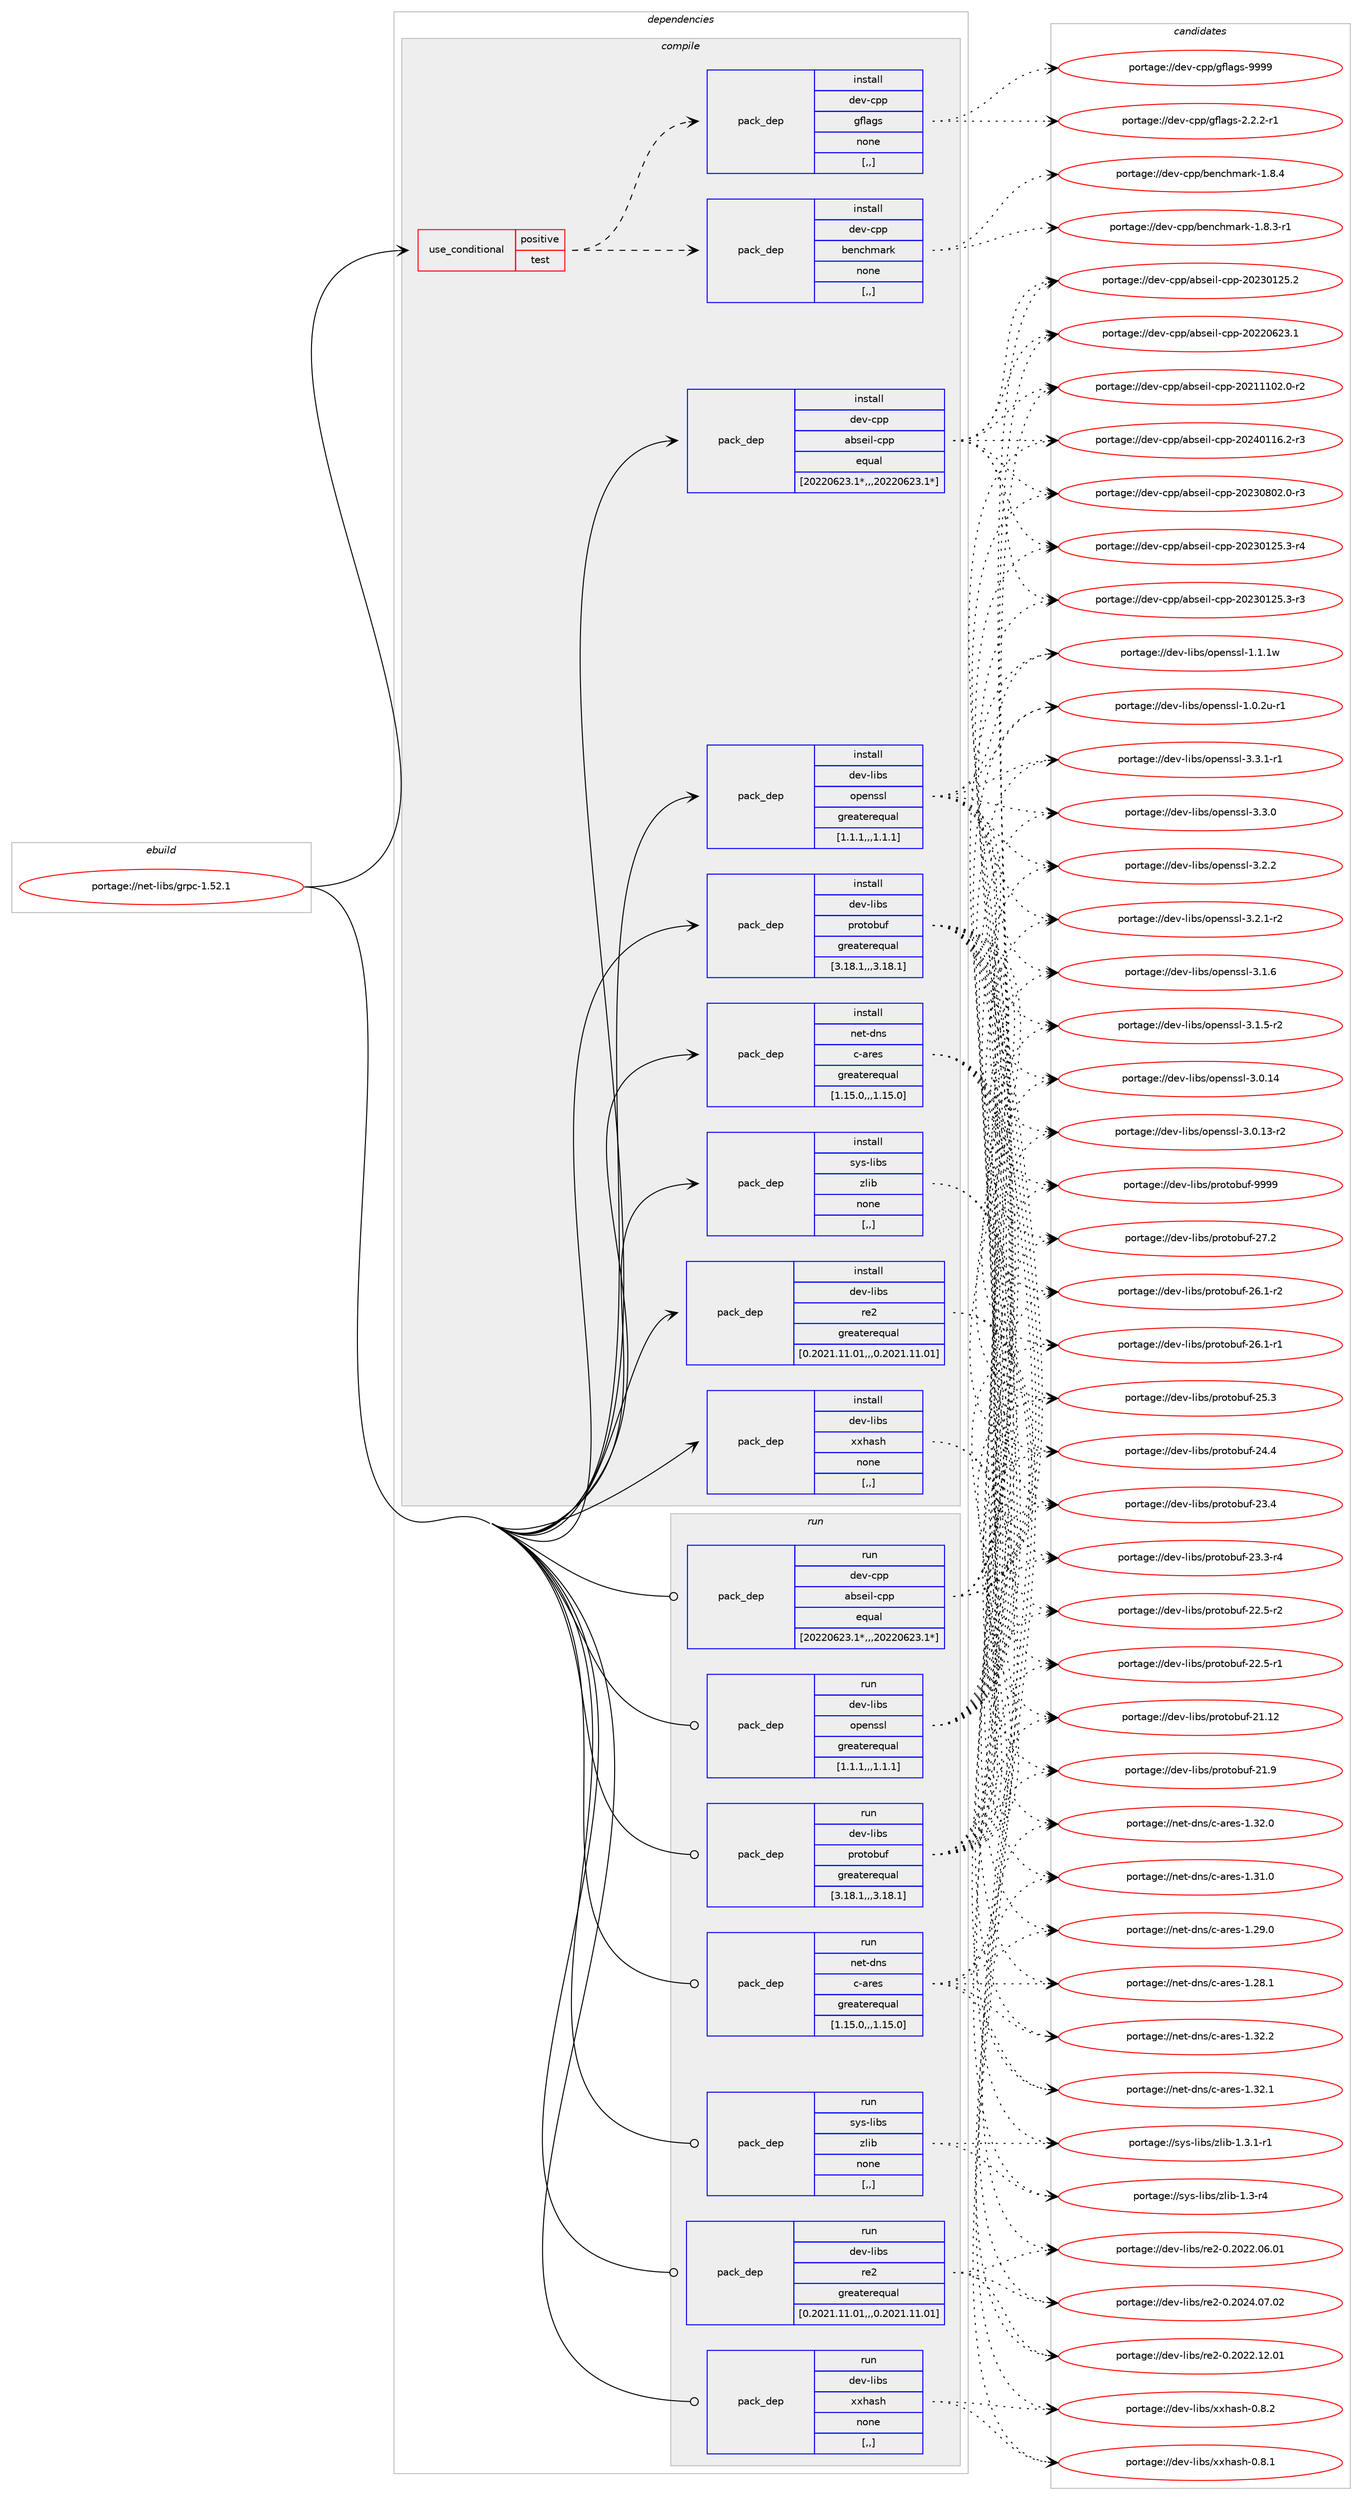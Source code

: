digraph prolog {

# *************
# Graph options
# *************

newrank=true;
concentrate=true;
compound=true;
graph [rankdir=LR,fontname=Helvetica,fontsize=10,ranksep=1.5];#, ranksep=2.5, nodesep=0.2];
edge  [arrowhead=vee];
node  [fontname=Helvetica,fontsize=10];

# **********
# The ebuild
# **********

subgraph cluster_leftcol {
color=gray;
label=<<i>ebuild</i>>;
id [label="portage://net-libs/grpc-1.52.1", color=red, width=4, href="../net-libs/grpc-1.52.1.svg"];
}

# ****************
# The dependencies
# ****************

subgraph cluster_midcol {
color=gray;
label=<<i>dependencies</i>>;
subgraph cluster_compile {
fillcolor="#eeeeee";
style=filled;
label=<<i>compile</i>>;
subgraph cond93410 {
dependency358483 [label=<<TABLE BORDER="0" CELLBORDER="1" CELLSPACING="0" CELLPADDING="4"><TR><TD ROWSPAN="3" CELLPADDING="10">use_conditional</TD></TR><TR><TD>positive</TD></TR><TR><TD>test</TD></TR></TABLE>>, shape=none, color=red];
subgraph pack262430 {
dependency358484 [label=<<TABLE BORDER="0" CELLBORDER="1" CELLSPACING="0" CELLPADDING="4" WIDTH="220"><TR><TD ROWSPAN="6" CELLPADDING="30">pack_dep</TD></TR><TR><TD WIDTH="110">install</TD></TR><TR><TD>dev-cpp</TD></TR><TR><TD>benchmark</TD></TR><TR><TD>none</TD></TR><TR><TD>[,,]</TD></TR></TABLE>>, shape=none, color=blue];
}
dependency358483:e -> dependency358484:w [weight=20,style="dashed",arrowhead="vee"];
subgraph pack262431 {
dependency358485 [label=<<TABLE BORDER="0" CELLBORDER="1" CELLSPACING="0" CELLPADDING="4" WIDTH="220"><TR><TD ROWSPAN="6" CELLPADDING="30">pack_dep</TD></TR><TR><TD WIDTH="110">install</TD></TR><TR><TD>dev-cpp</TD></TR><TR><TD>gflags</TD></TR><TR><TD>none</TD></TR><TR><TD>[,,]</TD></TR></TABLE>>, shape=none, color=blue];
}
dependency358483:e -> dependency358485:w [weight=20,style="dashed",arrowhead="vee"];
}
id:e -> dependency358483:w [weight=20,style="solid",arrowhead="vee"];
subgraph pack262432 {
dependency358486 [label=<<TABLE BORDER="0" CELLBORDER="1" CELLSPACING="0" CELLPADDING="4" WIDTH="220"><TR><TD ROWSPAN="6" CELLPADDING="30">pack_dep</TD></TR><TR><TD WIDTH="110">install</TD></TR><TR><TD>dev-cpp</TD></TR><TR><TD>abseil-cpp</TD></TR><TR><TD>equal</TD></TR><TR><TD>[20220623.1*,,,20220623.1*]</TD></TR></TABLE>>, shape=none, color=blue];
}
id:e -> dependency358486:w [weight=20,style="solid",arrowhead="vee"];
subgraph pack262433 {
dependency358487 [label=<<TABLE BORDER="0" CELLBORDER="1" CELLSPACING="0" CELLPADDING="4" WIDTH="220"><TR><TD ROWSPAN="6" CELLPADDING="30">pack_dep</TD></TR><TR><TD WIDTH="110">install</TD></TR><TR><TD>dev-libs</TD></TR><TR><TD>openssl</TD></TR><TR><TD>greaterequal</TD></TR><TR><TD>[1.1.1,,,1.1.1]</TD></TR></TABLE>>, shape=none, color=blue];
}
id:e -> dependency358487:w [weight=20,style="solid",arrowhead="vee"];
subgraph pack262434 {
dependency358488 [label=<<TABLE BORDER="0" CELLBORDER="1" CELLSPACING="0" CELLPADDING="4" WIDTH="220"><TR><TD ROWSPAN="6" CELLPADDING="30">pack_dep</TD></TR><TR><TD WIDTH="110">install</TD></TR><TR><TD>dev-libs</TD></TR><TR><TD>protobuf</TD></TR><TR><TD>greaterequal</TD></TR><TR><TD>[3.18.1,,,3.18.1]</TD></TR></TABLE>>, shape=none, color=blue];
}
id:e -> dependency358488:w [weight=20,style="solid",arrowhead="vee"];
subgraph pack262435 {
dependency358489 [label=<<TABLE BORDER="0" CELLBORDER="1" CELLSPACING="0" CELLPADDING="4" WIDTH="220"><TR><TD ROWSPAN="6" CELLPADDING="30">pack_dep</TD></TR><TR><TD WIDTH="110">install</TD></TR><TR><TD>dev-libs</TD></TR><TR><TD>re2</TD></TR><TR><TD>greaterequal</TD></TR><TR><TD>[0.2021.11.01,,,0.2021.11.01]</TD></TR></TABLE>>, shape=none, color=blue];
}
id:e -> dependency358489:w [weight=20,style="solid",arrowhead="vee"];
subgraph pack262436 {
dependency358490 [label=<<TABLE BORDER="0" CELLBORDER="1" CELLSPACING="0" CELLPADDING="4" WIDTH="220"><TR><TD ROWSPAN="6" CELLPADDING="30">pack_dep</TD></TR><TR><TD WIDTH="110">install</TD></TR><TR><TD>dev-libs</TD></TR><TR><TD>xxhash</TD></TR><TR><TD>none</TD></TR><TR><TD>[,,]</TD></TR></TABLE>>, shape=none, color=blue];
}
id:e -> dependency358490:w [weight=20,style="solid",arrowhead="vee"];
subgraph pack262437 {
dependency358491 [label=<<TABLE BORDER="0" CELLBORDER="1" CELLSPACING="0" CELLPADDING="4" WIDTH="220"><TR><TD ROWSPAN="6" CELLPADDING="30">pack_dep</TD></TR><TR><TD WIDTH="110">install</TD></TR><TR><TD>net-dns</TD></TR><TR><TD>c-ares</TD></TR><TR><TD>greaterequal</TD></TR><TR><TD>[1.15.0,,,1.15.0]</TD></TR></TABLE>>, shape=none, color=blue];
}
id:e -> dependency358491:w [weight=20,style="solid",arrowhead="vee"];
subgraph pack262438 {
dependency358492 [label=<<TABLE BORDER="0" CELLBORDER="1" CELLSPACING="0" CELLPADDING="4" WIDTH="220"><TR><TD ROWSPAN="6" CELLPADDING="30">pack_dep</TD></TR><TR><TD WIDTH="110">install</TD></TR><TR><TD>sys-libs</TD></TR><TR><TD>zlib</TD></TR><TR><TD>none</TD></TR><TR><TD>[,,]</TD></TR></TABLE>>, shape=none, color=blue];
}
id:e -> dependency358492:w [weight=20,style="solid",arrowhead="vee"];
}
subgraph cluster_compileandrun {
fillcolor="#eeeeee";
style=filled;
label=<<i>compile and run</i>>;
}
subgraph cluster_run {
fillcolor="#eeeeee";
style=filled;
label=<<i>run</i>>;
subgraph pack262439 {
dependency358493 [label=<<TABLE BORDER="0" CELLBORDER="1" CELLSPACING="0" CELLPADDING="4" WIDTH="220"><TR><TD ROWSPAN="6" CELLPADDING="30">pack_dep</TD></TR><TR><TD WIDTH="110">run</TD></TR><TR><TD>dev-cpp</TD></TR><TR><TD>abseil-cpp</TD></TR><TR><TD>equal</TD></TR><TR><TD>[20220623.1*,,,20220623.1*]</TD></TR></TABLE>>, shape=none, color=blue];
}
id:e -> dependency358493:w [weight=20,style="solid",arrowhead="odot"];
subgraph pack262440 {
dependency358494 [label=<<TABLE BORDER="0" CELLBORDER="1" CELLSPACING="0" CELLPADDING="4" WIDTH="220"><TR><TD ROWSPAN="6" CELLPADDING="30">pack_dep</TD></TR><TR><TD WIDTH="110">run</TD></TR><TR><TD>dev-libs</TD></TR><TR><TD>openssl</TD></TR><TR><TD>greaterequal</TD></TR><TR><TD>[1.1.1,,,1.1.1]</TD></TR></TABLE>>, shape=none, color=blue];
}
id:e -> dependency358494:w [weight=20,style="solid",arrowhead="odot"];
subgraph pack262441 {
dependency358495 [label=<<TABLE BORDER="0" CELLBORDER="1" CELLSPACING="0" CELLPADDING="4" WIDTH="220"><TR><TD ROWSPAN="6" CELLPADDING="30">pack_dep</TD></TR><TR><TD WIDTH="110">run</TD></TR><TR><TD>dev-libs</TD></TR><TR><TD>protobuf</TD></TR><TR><TD>greaterequal</TD></TR><TR><TD>[3.18.1,,,3.18.1]</TD></TR></TABLE>>, shape=none, color=blue];
}
id:e -> dependency358495:w [weight=20,style="solid",arrowhead="odot"];
subgraph pack262442 {
dependency358496 [label=<<TABLE BORDER="0" CELLBORDER="1" CELLSPACING="0" CELLPADDING="4" WIDTH="220"><TR><TD ROWSPAN="6" CELLPADDING="30">pack_dep</TD></TR><TR><TD WIDTH="110">run</TD></TR><TR><TD>dev-libs</TD></TR><TR><TD>re2</TD></TR><TR><TD>greaterequal</TD></TR><TR><TD>[0.2021.11.01,,,0.2021.11.01]</TD></TR></TABLE>>, shape=none, color=blue];
}
id:e -> dependency358496:w [weight=20,style="solid",arrowhead="odot"];
subgraph pack262443 {
dependency358497 [label=<<TABLE BORDER="0" CELLBORDER="1" CELLSPACING="0" CELLPADDING="4" WIDTH="220"><TR><TD ROWSPAN="6" CELLPADDING="30">pack_dep</TD></TR><TR><TD WIDTH="110">run</TD></TR><TR><TD>dev-libs</TD></TR><TR><TD>xxhash</TD></TR><TR><TD>none</TD></TR><TR><TD>[,,]</TD></TR></TABLE>>, shape=none, color=blue];
}
id:e -> dependency358497:w [weight=20,style="solid",arrowhead="odot"];
subgraph pack262444 {
dependency358498 [label=<<TABLE BORDER="0" CELLBORDER="1" CELLSPACING="0" CELLPADDING="4" WIDTH="220"><TR><TD ROWSPAN="6" CELLPADDING="30">pack_dep</TD></TR><TR><TD WIDTH="110">run</TD></TR><TR><TD>net-dns</TD></TR><TR><TD>c-ares</TD></TR><TR><TD>greaterequal</TD></TR><TR><TD>[1.15.0,,,1.15.0]</TD></TR></TABLE>>, shape=none, color=blue];
}
id:e -> dependency358498:w [weight=20,style="solid",arrowhead="odot"];
subgraph pack262445 {
dependency358499 [label=<<TABLE BORDER="0" CELLBORDER="1" CELLSPACING="0" CELLPADDING="4" WIDTH="220"><TR><TD ROWSPAN="6" CELLPADDING="30">pack_dep</TD></TR><TR><TD WIDTH="110">run</TD></TR><TR><TD>sys-libs</TD></TR><TR><TD>zlib</TD></TR><TR><TD>none</TD></TR><TR><TD>[,,]</TD></TR></TABLE>>, shape=none, color=blue];
}
id:e -> dependency358499:w [weight=20,style="solid",arrowhead="odot"];
}
}

# **************
# The candidates
# **************

subgraph cluster_choices {
rank=same;
color=gray;
label=<<i>candidates</i>>;

subgraph choice262430 {
color=black;
nodesep=1;
choice100101118459911211247981011109910410997114107454946564652 [label="portage://dev-cpp/benchmark-1.8.4", color=red, width=4,href="../dev-cpp/benchmark-1.8.4.svg"];
choice1001011184599112112479810111099104109971141074549465646514511449 [label="portage://dev-cpp/benchmark-1.8.3-r1", color=red, width=4,href="../dev-cpp/benchmark-1.8.3-r1.svg"];
dependency358484:e -> choice100101118459911211247981011109910410997114107454946564652:w [style=dotted,weight="100"];
dependency358484:e -> choice1001011184599112112479810111099104109971141074549465646514511449:w [style=dotted,weight="100"];
}
subgraph choice262431 {
color=black;
nodesep=1;
choice100101118459911211247103102108971031154557575757 [label="portage://dev-cpp/gflags-9999", color=red, width=4,href="../dev-cpp/gflags-9999.svg"];
choice100101118459911211247103102108971031154550465046504511449 [label="portage://dev-cpp/gflags-2.2.2-r1", color=red, width=4,href="../dev-cpp/gflags-2.2.2-r1.svg"];
dependency358485:e -> choice100101118459911211247103102108971031154557575757:w [style=dotted,weight="100"];
dependency358485:e -> choice100101118459911211247103102108971031154550465046504511449:w [style=dotted,weight="100"];
}
subgraph choice262432 {
color=black;
nodesep=1;
choice1001011184599112112479798115101105108459911211245504850524849495446504511451 [label="portage://dev-cpp/abseil-cpp-20240116.2-r3", color=red, width=4,href="../dev-cpp/abseil-cpp-20240116.2-r3.svg"];
choice1001011184599112112479798115101105108459911211245504850514856485046484511451 [label="portage://dev-cpp/abseil-cpp-20230802.0-r3", color=red, width=4,href="../dev-cpp/abseil-cpp-20230802.0-r3.svg"];
choice1001011184599112112479798115101105108459911211245504850514849505346514511452 [label="portage://dev-cpp/abseil-cpp-20230125.3-r4", color=red, width=4,href="../dev-cpp/abseil-cpp-20230125.3-r4.svg"];
choice1001011184599112112479798115101105108459911211245504850514849505346514511451 [label="portage://dev-cpp/abseil-cpp-20230125.3-r3", color=red, width=4,href="../dev-cpp/abseil-cpp-20230125.3-r3.svg"];
choice100101118459911211247979811510110510845991121124550485051484950534650 [label="portage://dev-cpp/abseil-cpp-20230125.2", color=red, width=4,href="../dev-cpp/abseil-cpp-20230125.2.svg"];
choice100101118459911211247979811510110510845991121124550485050485450514649 [label="portage://dev-cpp/abseil-cpp-20220623.1", color=red, width=4,href="../dev-cpp/abseil-cpp-20220623.1.svg"];
choice1001011184599112112479798115101105108459911211245504850494949485046484511450 [label="portage://dev-cpp/abseil-cpp-20211102.0-r2", color=red, width=4,href="../dev-cpp/abseil-cpp-20211102.0-r2.svg"];
dependency358486:e -> choice1001011184599112112479798115101105108459911211245504850524849495446504511451:w [style=dotted,weight="100"];
dependency358486:e -> choice1001011184599112112479798115101105108459911211245504850514856485046484511451:w [style=dotted,weight="100"];
dependency358486:e -> choice1001011184599112112479798115101105108459911211245504850514849505346514511452:w [style=dotted,weight="100"];
dependency358486:e -> choice1001011184599112112479798115101105108459911211245504850514849505346514511451:w [style=dotted,weight="100"];
dependency358486:e -> choice100101118459911211247979811510110510845991121124550485051484950534650:w [style=dotted,weight="100"];
dependency358486:e -> choice100101118459911211247979811510110510845991121124550485050485450514649:w [style=dotted,weight="100"];
dependency358486:e -> choice1001011184599112112479798115101105108459911211245504850494949485046484511450:w [style=dotted,weight="100"];
}
subgraph choice262433 {
color=black;
nodesep=1;
choice1001011184510810598115471111121011101151151084551465146494511449 [label="portage://dev-libs/openssl-3.3.1-r1", color=red, width=4,href="../dev-libs/openssl-3.3.1-r1.svg"];
choice100101118451081059811547111112101110115115108455146514648 [label="portage://dev-libs/openssl-3.3.0", color=red, width=4,href="../dev-libs/openssl-3.3.0.svg"];
choice100101118451081059811547111112101110115115108455146504650 [label="portage://dev-libs/openssl-3.2.2", color=red, width=4,href="../dev-libs/openssl-3.2.2.svg"];
choice1001011184510810598115471111121011101151151084551465046494511450 [label="portage://dev-libs/openssl-3.2.1-r2", color=red, width=4,href="../dev-libs/openssl-3.2.1-r2.svg"];
choice100101118451081059811547111112101110115115108455146494654 [label="portage://dev-libs/openssl-3.1.6", color=red, width=4,href="../dev-libs/openssl-3.1.6.svg"];
choice1001011184510810598115471111121011101151151084551464946534511450 [label="portage://dev-libs/openssl-3.1.5-r2", color=red, width=4,href="../dev-libs/openssl-3.1.5-r2.svg"];
choice10010111845108105981154711111210111011511510845514648464952 [label="portage://dev-libs/openssl-3.0.14", color=red, width=4,href="../dev-libs/openssl-3.0.14.svg"];
choice100101118451081059811547111112101110115115108455146484649514511450 [label="portage://dev-libs/openssl-3.0.13-r2", color=red, width=4,href="../dev-libs/openssl-3.0.13-r2.svg"];
choice100101118451081059811547111112101110115115108454946494649119 [label="portage://dev-libs/openssl-1.1.1w", color=red, width=4,href="../dev-libs/openssl-1.1.1w.svg"];
choice1001011184510810598115471111121011101151151084549464846501174511449 [label="portage://dev-libs/openssl-1.0.2u-r1", color=red, width=4,href="../dev-libs/openssl-1.0.2u-r1.svg"];
dependency358487:e -> choice1001011184510810598115471111121011101151151084551465146494511449:w [style=dotted,weight="100"];
dependency358487:e -> choice100101118451081059811547111112101110115115108455146514648:w [style=dotted,weight="100"];
dependency358487:e -> choice100101118451081059811547111112101110115115108455146504650:w [style=dotted,weight="100"];
dependency358487:e -> choice1001011184510810598115471111121011101151151084551465046494511450:w [style=dotted,weight="100"];
dependency358487:e -> choice100101118451081059811547111112101110115115108455146494654:w [style=dotted,weight="100"];
dependency358487:e -> choice1001011184510810598115471111121011101151151084551464946534511450:w [style=dotted,weight="100"];
dependency358487:e -> choice10010111845108105981154711111210111011511510845514648464952:w [style=dotted,weight="100"];
dependency358487:e -> choice100101118451081059811547111112101110115115108455146484649514511450:w [style=dotted,weight="100"];
dependency358487:e -> choice100101118451081059811547111112101110115115108454946494649119:w [style=dotted,weight="100"];
dependency358487:e -> choice1001011184510810598115471111121011101151151084549464846501174511449:w [style=dotted,weight="100"];
}
subgraph choice262434 {
color=black;
nodesep=1;
choice100101118451081059811547112114111116111981171024557575757 [label="portage://dev-libs/protobuf-9999", color=red, width=4,href="../dev-libs/protobuf-9999.svg"];
choice100101118451081059811547112114111116111981171024550554650 [label="portage://dev-libs/protobuf-27.2", color=red, width=4,href="../dev-libs/protobuf-27.2.svg"];
choice1001011184510810598115471121141111161119811710245505446494511450 [label="portage://dev-libs/protobuf-26.1-r2", color=red, width=4,href="../dev-libs/protobuf-26.1-r2.svg"];
choice1001011184510810598115471121141111161119811710245505446494511449 [label="portage://dev-libs/protobuf-26.1-r1", color=red, width=4,href="../dev-libs/protobuf-26.1-r1.svg"];
choice100101118451081059811547112114111116111981171024550534651 [label="portage://dev-libs/protobuf-25.3", color=red, width=4,href="../dev-libs/protobuf-25.3.svg"];
choice100101118451081059811547112114111116111981171024550524652 [label="portage://dev-libs/protobuf-24.4", color=red, width=4,href="../dev-libs/protobuf-24.4.svg"];
choice100101118451081059811547112114111116111981171024550514652 [label="portage://dev-libs/protobuf-23.4", color=red, width=4,href="../dev-libs/protobuf-23.4.svg"];
choice1001011184510810598115471121141111161119811710245505146514511452 [label="portage://dev-libs/protobuf-23.3-r4", color=red, width=4,href="../dev-libs/protobuf-23.3-r4.svg"];
choice1001011184510810598115471121141111161119811710245505046534511450 [label="portage://dev-libs/protobuf-22.5-r2", color=red, width=4,href="../dev-libs/protobuf-22.5-r2.svg"];
choice1001011184510810598115471121141111161119811710245505046534511449 [label="portage://dev-libs/protobuf-22.5-r1", color=red, width=4,href="../dev-libs/protobuf-22.5-r1.svg"];
choice10010111845108105981154711211411111611198117102455049464950 [label="portage://dev-libs/protobuf-21.12", color=red, width=4,href="../dev-libs/protobuf-21.12.svg"];
choice100101118451081059811547112114111116111981171024550494657 [label="portage://dev-libs/protobuf-21.9", color=red, width=4,href="../dev-libs/protobuf-21.9.svg"];
dependency358488:e -> choice100101118451081059811547112114111116111981171024557575757:w [style=dotted,weight="100"];
dependency358488:e -> choice100101118451081059811547112114111116111981171024550554650:w [style=dotted,weight="100"];
dependency358488:e -> choice1001011184510810598115471121141111161119811710245505446494511450:w [style=dotted,weight="100"];
dependency358488:e -> choice1001011184510810598115471121141111161119811710245505446494511449:w [style=dotted,weight="100"];
dependency358488:e -> choice100101118451081059811547112114111116111981171024550534651:w [style=dotted,weight="100"];
dependency358488:e -> choice100101118451081059811547112114111116111981171024550524652:w [style=dotted,weight="100"];
dependency358488:e -> choice100101118451081059811547112114111116111981171024550514652:w [style=dotted,weight="100"];
dependency358488:e -> choice1001011184510810598115471121141111161119811710245505146514511452:w [style=dotted,weight="100"];
dependency358488:e -> choice1001011184510810598115471121141111161119811710245505046534511450:w [style=dotted,weight="100"];
dependency358488:e -> choice1001011184510810598115471121141111161119811710245505046534511449:w [style=dotted,weight="100"];
dependency358488:e -> choice10010111845108105981154711211411111611198117102455049464950:w [style=dotted,weight="100"];
dependency358488:e -> choice100101118451081059811547112114111116111981171024550494657:w [style=dotted,weight="100"];
}
subgraph choice262435 {
color=black;
nodesep=1;
choice1001011184510810598115471141015045484650485052464855464850 [label="portage://dev-libs/re2-0.2024.07.02", color=red, width=4,href="../dev-libs/re2-0.2024.07.02.svg"];
choice1001011184510810598115471141015045484650485050464950464849 [label="portage://dev-libs/re2-0.2022.12.01", color=red, width=4,href="../dev-libs/re2-0.2022.12.01.svg"];
choice1001011184510810598115471141015045484650485050464854464849 [label="portage://dev-libs/re2-0.2022.06.01", color=red, width=4,href="../dev-libs/re2-0.2022.06.01.svg"];
dependency358489:e -> choice1001011184510810598115471141015045484650485052464855464850:w [style=dotted,weight="100"];
dependency358489:e -> choice1001011184510810598115471141015045484650485050464950464849:w [style=dotted,weight="100"];
dependency358489:e -> choice1001011184510810598115471141015045484650485050464854464849:w [style=dotted,weight="100"];
}
subgraph choice262436 {
color=black;
nodesep=1;
choice10010111845108105981154712012010497115104454846564650 [label="portage://dev-libs/xxhash-0.8.2", color=red, width=4,href="../dev-libs/xxhash-0.8.2.svg"];
choice10010111845108105981154712012010497115104454846564649 [label="portage://dev-libs/xxhash-0.8.1", color=red, width=4,href="../dev-libs/xxhash-0.8.1.svg"];
dependency358490:e -> choice10010111845108105981154712012010497115104454846564650:w [style=dotted,weight="100"];
dependency358490:e -> choice10010111845108105981154712012010497115104454846564649:w [style=dotted,weight="100"];
}
subgraph choice262437 {
color=black;
nodesep=1;
choice110101116451001101154799459711410111545494651504650 [label="portage://net-dns/c-ares-1.32.2", color=red, width=4,href="../net-dns/c-ares-1.32.2.svg"];
choice110101116451001101154799459711410111545494651504649 [label="portage://net-dns/c-ares-1.32.1", color=red, width=4,href="../net-dns/c-ares-1.32.1.svg"];
choice110101116451001101154799459711410111545494651504648 [label="portage://net-dns/c-ares-1.32.0", color=red, width=4,href="../net-dns/c-ares-1.32.0.svg"];
choice110101116451001101154799459711410111545494651494648 [label="portage://net-dns/c-ares-1.31.0", color=red, width=4,href="../net-dns/c-ares-1.31.0.svg"];
choice110101116451001101154799459711410111545494650574648 [label="portage://net-dns/c-ares-1.29.0", color=red, width=4,href="../net-dns/c-ares-1.29.0.svg"];
choice110101116451001101154799459711410111545494650564649 [label="portage://net-dns/c-ares-1.28.1", color=red, width=4,href="../net-dns/c-ares-1.28.1.svg"];
dependency358491:e -> choice110101116451001101154799459711410111545494651504650:w [style=dotted,weight="100"];
dependency358491:e -> choice110101116451001101154799459711410111545494651504649:w [style=dotted,weight="100"];
dependency358491:e -> choice110101116451001101154799459711410111545494651504648:w [style=dotted,weight="100"];
dependency358491:e -> choice110101116451001101154799459711410111545494651494648:w [style=dotted,weight="100"];
dependency358491:e -> choice110101116451001101154799459711410111545494650574648:w [style=dotted,weight="100"];
dependency358491:e -> choice110101116451001101154799459711410111545494650564649:w [style=dotted,weight="100"];
}
subgraph choice262438 {
color=black;
nodesep=1;
choice115121115451081059811547122108105984549465146494511449 [label="portage://sys-libs/zlib-1.3.1-r1", color=red, width=4,href="../sys-libs/zlib-1.3.1-r1.svg"];
choice11512111545108105981154712210810598454946514511452 [label="portage://sys-libs/zlib-1.3-r4", color=red, width=4,href="../sys-libs/zlib-1.3-r4.svg"];
dependency358492:e -> choice115121115451081059811547122108105984549465146494511449:w [style=dotted,weight="100"];
dependency358492:e -> choice11512111545108105981154712210810598454946514511452:w [style=dotted,weight="100"];
}
subgraph choice262439 {
color=black;
nodesep=1;
choice1001011184599112112479798115101105108459911211245504850524849495446504511451 [label="portage://dev-cpp/abseil-cpp-20240116.2-r3", color=red, width=4,href="../dev-cpp/abseil-cpp-20240116.2-r3.svg"];
choice1001011184599112112479798115101105108459911211245504850514856485046484511451 [label="portage://dev-cpp/abseil-cpp-20230802.0-r3", color=red, width=4,href="../dev-cpp/abseil-cpp-20230802.0-r3.svg"];
choice1001011184599112112479798115101105108459911211245504850514849505346514511452 [label="portage://dev-cpp/abseil-cpp-20230125.3-r4", color=red, width=4,href="../dev-cpp/abseil-cpp-20230125.3-r4.svg"];
choice1001011184599112112479798115101105108459911211245504850514849505346514511451 [label="portage://dev-cpp/abseil-cpp-20230125.3-r3", color=red, width=4,href="../dev-cpp/abseil-cpp-20230125.3-r3.svg"];
choice100101118459911211247979811510110510845991121124550485051484950534650 [label="portage://dev-cpp/abseil-cpp-20230125.2", color=red, width=4,href="../dev-cpp/abseil-cpp-20230125.2.svg"];
choice100101118459911211247979811510110510845991121124550485050485450514649 [label="portage://dev-cpp/abseil-cpp-20220623.1", color=red, width=4,href="../dev-cpp/abseil-cpp-20220623.1.svg"];
choice1001011184599112112479798115101105108459911211245504850494949485046484511450 [label="portage://dev-cpp/abseil-cpp-20211102.0-r2", color=red, width=4,href="../dev-cpp/abseil-cpp-20211102.0-r2.svg"];
dependency358493:e -> choice1001011184599112112479798115101105108459911211245504850524849495446504511451:w [style=dotted,weight="100"];
dependency358493:e -> choice1001011184599112112479798115101105108459911211245504850514856485046484511451:w [style=dotted,weight="100"];
dependency358493:e -> choice1001011184599112112479798115101105108459911211245504850514849505346514511452:w [style=dotted,weight="100"];
dependency358493:e -> choice1001011184599112112479798115101105108459911211245504850514849505346514511451:w [style=dotted,weight="100"];
dependency358493:e -> choice100101118459911211247979811510110510845991121124550485051484950534650:w [style=dotted,weight="100"];
dependency358493:e -> choice100101118459911211247979811510110510845991121124550485050485450514649:w [style=dotted,weight="100"];
dependency358493:e -> choice1001011184599112112479798115101105108459911211245504850494949485046484511450:w [style=dotted,weight="100"];
}
subgraph choice262440 {
color=black;
nodesep=1;
choice1001011184510810598115471111121011101151151084551465146494511449 [label="portage://dev-libs/openssl-3.3.1-r1", color=red, width=4,href="../dev-libs/openssl-3.3.1-r1.svg"];
choice100101118451081059811547111112101110115115108455146514648 [label="portage://dev-libs/openssl-3.3.0", color=red, width=4,href="../dev-libs/openssl-3.3.0.svg"];
choice100101118451081059811547111112101110115115108455146504650 [label="portage://dev-libs/openssl-3.2.2", color=red, width=4,href="../dev-libs/openssl-3.2.2.svg"];
choice1001011184510810598115471111121011101151151084551465046494511450 [label="portage://dev-libs/openssl-3.2.1-r2", color=red, width=4,href="../dev-libs/openssl-3.2.1-r2.svg"];
choice100101118451081059811547111112101110115115108455146494654 [label="portage://dev-libs/openssl-3.1.6", color=red, width=4,href="../dev-libs/openssl-3.1.6.svg"];
choice1001011184510810598115471111121011101151151084551464946534511450 [label="portage://dev-libs/openssl-3.1.5-r2", color=red, width=4,href="../dev-libs/openssl-3.1.5-r2.svg"];
choice10010111845108105981154711111210111011511510845514648464952 [label="portage://dev-libs/openssl-3.0.14", color=red, width=4,href="../dev-libs/openssl-3.0.14.svg"];
choice100101118451081059811547111112101110115115108455146484649514511450 [label="portage://dev-libs/openssl-3.0.13-r2", color=red, width=4,href="../dev-libs/openssl-3.0.13-r2.svg"];
choice100101118451081059811547111112101110115115108454946494649119 [label="portage://dev-libs/openssl-1.1.1w", color=red, width=4,href="../dev-libs/openssl-1.1.1w.svg"];
choice1001011184510810598115471111121011101151151084549464846501174511449 [label="portage://dev-libs/openssl-1.0.2u-r1", color=red, width=4,href="../dev-libs/openssl-1.0.2u-r1.svg"];
dependency358494:e -> choice1001011184510810598115471111121011101151151084551465146494511449:w [style=dotted,weight="100"];
dependency358494:e -> choice100101118451081059811547111112101110115115108455146514648:w [style=dotted,weight="100"];
dependency358494:e -> choice100101118451081059811547111112101110115115108455146504650:w [style=dotted,weight="100"];
dependency358494:e -> choice1001011184510810598115471111121011101151151084551465046494511450:w [style=dotted,weight="100"];
dependency358494:e -> choice100101118451081059811547111112101110115115108455146494654:w [style=dotted,weight="100"];
dependency358494:e -> choice1001011184510810598115471111121011101151151084551464946534511450:w [style=dotted,weight="100"];
dependency358494:e -> choice10010111845108105981154711111210111011511510845514648464952:w [style=dotted,weight="100"];
dependency358494:e -> choice100101118451081059811547111112101110115115108455146484649514511450:w [style=dotted,weight="100"];
dependency358494:e -> choice100101118451081059811547111112101110115115108454946494649119:w [style=dotted,weight="100"];
dependency358494:e -> choice1001011184510810598115471111121011101151151084549464846501174511449:w [style=dotted,weight="100"];
}
subgraph choice262441 {
color=black;
nodesep=1;
choice100101118451081059811547112114111116111981171024557575757 [label="portage://dev-libs/protobuf-9999", color=red, width=4,href="../dev-libs/protobuf-9999.svg"];
choice100101118451081059811547112114111116111981171024550554650 [label="portage://dev-libs/protobuf-27.2", color=red, width=4,href="../dev-libs/protobuf-27.2.svg"];
choice1001011184510810598115471121141111161119811710245505446494511450 [label="portage://dev-libs/protobuf-26.1-r2", color=red, width=4,href="../dev-libs/protobuf-26.1-r2.svg"];
choice1001011184510810598115471121141111161119811710245505446494511449 [label="portage://dev-libs/protobuf-26.1-r1", color=red, width=4,href="../dev-libs/protobuf-26.1-r1.svg"];
choice100101118451081059811547112114111116111981171024550534651 [label="portage://dev-libs/protobuf-25.3", color=red, width=4,href="../dev-libs/protobuf-25.3.svg"];
choice100101118451081059811547112114111116111981171024550524652 [label="portage://dev-libs/protobuf-24.4", color=red, width=4,href="../dev-libs/protobuf-24.4.svg"];
choice100101118451081059811547112114111116111981171024550514652 [label="portage://dev-libs/protobuf-23.4", color=red, width=4,href="../dev-libs/protobuf-23.4.svg"];
choice1001011184510810598115471121141111161119811710245505146514511452 [label="portage://dev-libs/protobuf-23.3-r4", color=red, width=4,href="../dev-libs/protobuf-23.3-r4.svg"];
choice1001011184510810598115471121141111161119811710245505046534511450 [label="portage://dev-libs/protobuf-22.5-r2", color=red, width=4,href="../dev-libs/protobuf-22.5-r2.svg"];
choice1001011184510810598115471121141111161119811710245505046534511449 [label="portage://dev-libs/protobuf-22.5-r1", color=red, width=4,href="../dev-libs/protobuf-22.5-r1.svg"];
choice10010111845108105981154711211411111611198117102455049464950 [label="portage://dev-libs/protobuf-21.12", color=red, width=4,href="../dev-libs/protobuf-21.12.svg"];
choice100101118451081059811547112114111116111981171024550494657 [label="portage://dev-libs/protobuf-21.9", color=red, width=4,href="../dev-libs/protobuf-21.9.svg"];
dependency358495:e -> choice100101118451081059811547112114111116111981171024557575757:w [style=dotted,weight="100"];
dependency358495:e -> choice100101118451081059811547112114111116111981171024550554650:w [style=dotted,weight="100"];
dependency358495:e -> choice1001011184510810598115471121141111161119811710245505446494511450:w [style=dotted,weight="100"];
dependency358495:e -> choice1001011184510810598115471121141111161119811710245505446494511449:w [style=dotted,weight="100"];
dependency358495:e -> choice100101118451081059811547112114111116111981171024550534651:w [style=dotted,weight="100"];
dependency358495:e -> choice100101118451081059811547112114111116111981171024550524652:w [style=dotted,weight="100"];
dependency358495:e -> choice100101118451081059811547112114111116111981171024550514652:w [style=dotted,weight="100"];
dependency358495:e -> choice1001011184510810598115471121141111161119811710245505146514511452:w [style=dotted,weight="100"];
dependency358495:e -> choice1001011184510810598115471121141111161119811710245505046534511450:w [style=dotted,weight="100"];
dependency358495:e -> choice1001011184510810598115471121141111161119811710245505046534511449:w [style=dotted,weight="100"];
dependency358495:e -> choice10010111845108105981154711211411111611198117102455049464950:w [style=dotted,weight="100"];
dependency358495:e -> choice100101118451081059811547112114111116111981171024550494657:w [style=dotted,weight="100"];
}
subgraph choice262442 {
color=black;
nodesep=1;
choice1001011184510810598115471141015045484650485052464855464850 [label="portage://dev-libs/re2-0.2024.07.02", color=red, width=4,href="../dev-libs/re2-0.2024.07.02.svg"];
choice1001011184510810598115471141015045484650485050464950464849 [label="portage://dev-libs/re2-0.2022.12.01", color=red, width=4,href="../dev-libs/re2-0.2022.12.01.svg"];
choice1001011184510810598115471141015045484650485050464854464849 [label="portage://dev-libs/re2-0.2022.06.01", color=red, width=4,href="../dev-libs/re2-0.2022.06.01.svg"];
dependency358496:e -> choice1001011184510810598115471141015045484650485052464855464850:w [style=dotted,weight="100"];
dependency358496:e -> choice1001011184510810598115471141015045484650485050464950464849:w [style=dotted,weight="100"];
dependency358496:e -> choice1001011184510810598115471141015045484650485050464854464849:w [style=dotted,weight="100"];
}
subgraph choice262443 {
color=black;
nodesep=1;
choice10010111845108105981154712012010497115104454846564650 [label="portage://dev-libs/xxhash-0.8.2", color=red, width=4,href="../dev-libs/xxhash-0.8.2.svg"];
choice10010111845108105981154712012010497115104454846564649 [label="portage://dev-libs/xxhash-0.8.1", color=red, width=4,href="../dev-libs/xxhash-0.8.1.svg"];
dependency358497:e -> choice10010111845108105981154712012010497115104454846564650:w [style=dotted,weight="100"];
dependency358497:e -> choice10010111845108105981154712012010497115104454846564649:w [style=dotted,weight="100"];
}
subgraph choice262444 {
color=black;
nodesep=1;
choice110101116451001101154799459711410111545494651504650 [label="portage://net-dns/c-ares-1.32.2", color=red, width=4,href="../net-dns/c-ares-1.32.2.svg"];
choice110101116451001101154799459711410111545494651504649 [label="portage://net-dns/c-ares-1.32.1", color=red, width=4,href="../net-dns/c-ares-1.32.1.svg"];
choice110101116451001101154799459711410111545494651504648 [label="portage://net-dns/c-ares-1.32.0", color=red, width=4,href="../net-dns/c-ares-1.32.0.svg"];
choice110101116451001101154799459711410111545494651494648 [label="portage://net-dns/c-ares-1.31.0", color=red, width=4,href="../net-dns/c-ares-1.31.0.svg"];
choice110101116451001101154799459711410111545494650574648 [label="portage://net-dns/c-ares-1.29.0", color=red, width=4,href="../net-dns/c-ares-1.29.0.svg"];
choice110101116451001101154799459711410111545494650564649 [label="portage://net-dns/c-ares-1.28.1", color=red, width=4,href="../net-dns/c-ares-1.28.1.svg"];
dependency358498:e -> choice110101116451001101154799459711410111545494651504650:w [style=dotted,weight="100"];
dependency358498:e -> choice110101116451001101154799459711410111545494651504649:w [style=dotted,weight="100"];
dependency358498:e -> choice110101116451001101154799459711410111545494651504648:w [style=dotted,weight="100"];
dependency358498:e -> choice110101116451001101154799459711410111545494651494648:w [style=dotted,weight="100"];
dependency358498:e -> choice110101116451001101154799459711410111545494650574648:w [style=dotted,weight="100"];
dependency358498:e -> choice110101116451001101154799459711410111545494650564649:w [style=dotted,weight="100"];
}
subgraph choice262445 {
color=black;
nodesep=1;
choice115121115451081059811547122108105984549465146494511449 [label="portage://sys-libs/zlib-1.3.1-r1", color=red, width=4,href="../sys-libs/zlib-1.3.1-r1.svg"];
choice11512111545108105981154712210810598454946514511452 [label="portage://sys-libs/zlib-1.3-r4", color=red, width=4,href="../sys-libs/zlib-1.3-r4.svg"];
dependency358499:e -> choice115121115451081059811547122108105984549465146494511449:w [style=dotted,weight="100"];
dependency358499:e -> choice11512111545108105981154712210810598454946514511452:w [style=dotted,weight="100"];
}
}

}
